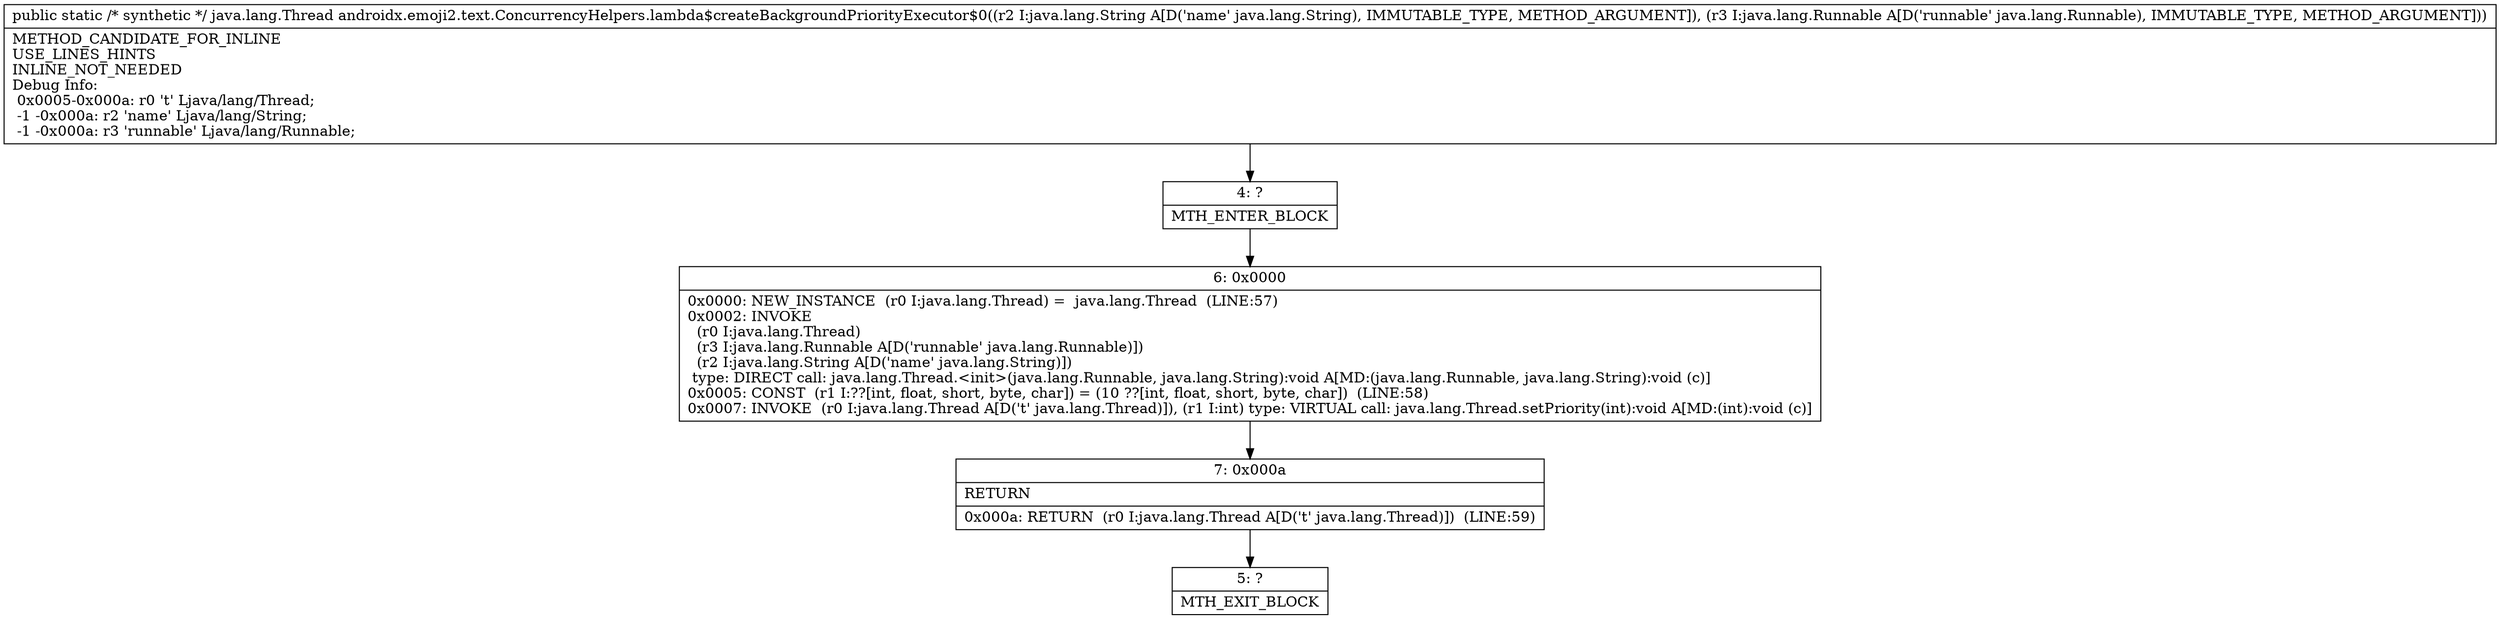 digraph "CFG forandroidx.emoji2.text.ConcurrencyHelpers.lambda$createBackgroundPriorityExecutor$0(Ljava\/lang\/String;Ljava\/lang\/Runnable;)Ljava\/lang\/Thread;" {
Node_4 [shape=record,label="{4\:\ ?|MTH_ENTER_BLOCK\l}"];
Node_6 [shape=record,label="{6\:\ 0x0000|0x0000: NEW_INSTANCE  (r0 I:java.lang.Thread) =  java.lang.Thread  (LINE:57)\l0x0002: INVOKE  \l  (r0 I:java.lang.Thread)\l  (r3 I:java.lang.Runnable A[D('runnable' java.lang.Runnable)])\l  (r2 I:java.lang.String A[D('name' java.lang.String)])\l type: DIRECT call: java.lang.Thread.\<init\>(java.lang.Runnable, java.lang.String):void A[MD:(java.lang.Runnable, java.lang.String):void (c)]\l0x0005: CONST  (r1 I:??[int, float, short, byte, char]) = (10 ??[int, float, short, byte, char])  (LINE:58)\l0x0007: INVOKE  (r0 I:java.lang.Thread A[D('t' java.lang.Thread)]), (r1 I:int) type: VIRTUAL call: java.lang.Thread.setPriority(int):void A[MD:(int):void (c)]\l}"];
Node_7 [shape=record,label="{7\:\ 0x000a|RETURN\l|0x000a: RETURN  (r0 I:java.lang.Thread A[D('t' java.lang.Thread)])  (LINE:59)\l}"];
Node_5 [shape=record,label="{5\:\ ?|MTH_EXIT_BLOCK\l}"];
MethodNode[shape=record,label="{public static \/* synthetic *\/ java.lang.Thread androidx.emoji2.text.ConcurrencyHelpers.lambda$createBackgroundPriorityExecutor$0((r2 I:java.lang.String A[D('name' java.lang.String), IMMUTABLE_TYPE, METHOD_ARGUMENT]), (r3 I:java.lang.Runnable A[D('runnable' java.lang.Runnable), IMMUTABLE_TYPE, METHOD_ARGUMENT]))  | METHOD_CANDIDATE_FOR_INLINE\lUSE_LINES_HINTS\lINLINE_NOT_NEEDED\lDebug Info:\l  0x0005\-0x000a: r0 't' Ljava\/lang\/Thread;\l  \-1 \-0x000a: r2 'name' Ljava\/lang\/String;\l  \-1 \-0x000a: r3 'runnable' Ljava\/lang\/Runnable;\l}"];
MethodNode -> Node_4;Node_4 -> Node_6;
Node_6 -> Node_7;
Node_7 -> Node_5;
}

